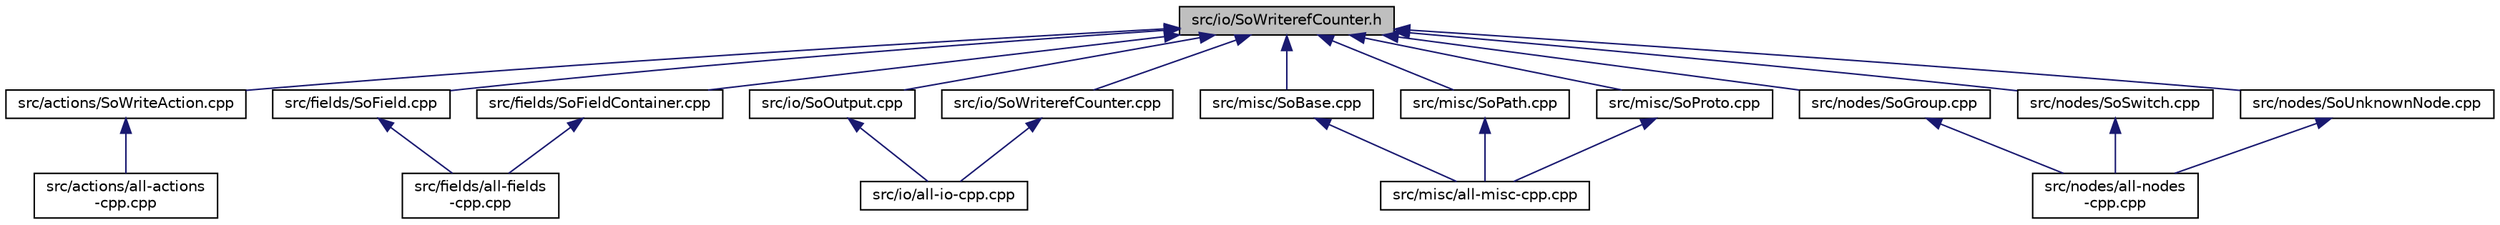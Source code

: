 digraph "src/io/SoWriterefCounter.h"
{
 // LATEX_PDF_SIZE
  edge [fontname="Helvetica",fontsize="10",labelfontname="Helvetica",labelfontsize="10"];
  node [fontname="Helvetica",fontsize="10",shape=record];
  Node1 [label="src/io/SoWriterefCounter.h",height=0.2,width=0.4,color="black", fillcolor="grey75", style="filled", fontcolor="black",tooltip=" "];
  Node1 -> Node2 [dir="back",color="midnightblue",fontsize="10",style="solid",fontname="Helvetica"];
  Node2 [label="src/actions/SoWriteAction.cpp",height=0.2,width=0.4,color="black", fillcolor="white", style="filled",URL="$SoWriteAction_8cpp.html",tooltip=" "];
  Node2 -> Node3 [dir="back",color="midnightblue",fontsize="10",style="solid",fontname="Helvetica"];
  Node3 [label="src/actions/all-actions\l-cpp.cpp",height=0.2,width=0.4,color="black", fillcolor="white", style="filled",URL="$all-actions-cpp_8cpp.html",tooltip=" "];
  Node1 -> Node4 [dir="back",color="midnightblue",fontsize="10",style="solid",fontname="Helvetica"];
  Node4 [label="src/fields/SoField.cpp",height=0.2,width=0.4,color="black", fillcolor="white", style="filled",URL="$SoField_8cpp.html",tooltip=" "];
  Node4 -> Node5 [dir="back",color="midnightblue",fontsize="10",style="solid",fontname="Helvetica"];
  Node5 [label="src/fields/all-fields\l-cpp.cpp",height=0.2,width=0.4,color="black", fillcolor="white", style="filled",URL="$all-fields-cpp_8cpp.html",tooltip=" "];
  Node1 -> Node6 [dir="back",color="midnightblue",fontsize="10",style="solid",fontname="Helvetica"];
  Node6 [label="src/fields/SoFieldContainer.cpp",height=0.2,width=0.4,color="black", fillcolor="white", style="filled",URL="$SoFieldContainer_8cpp.html",tooltip=" "];
  Node6 -> Node5 [dir="back",color="midnightblue",fontsize="10",style="solid",fontname="Helvetica"];
  Node1 -> Node7 [dir="back",color="midnightblue",fontsize="10",style="solid",fontname="Helvetica"];
  Node7 [label="src/io/SoOutput.cpp",height=0.2,width=0.4,color="black", fillcolor="white", style="filled",URL="$SoOutput_8cpp.html",tooltip=" "];
  Node7 -> Node8 [dir="back",color="midnightblue",fontsize="10",style="solid",fontname="Helvetica"];
  Node8 [label="src/io/all-io-cpp.cpp",height=0.2,width=0.4,color="black", fillcolor="white", style="filled",URL="$all-io-cpp_8cpp.html",tooltip=" "];
  Node1 -> Node9 [dir="back",color="midnightblue",fontsize="10",style="solid",fontname="Helvetica"];
  Node9 [label="src/io/SoWriterefCounter.cpp",height=0.2,width=0.4,color="black", fillcolor="white", style="filled",URL="$SoWriterefCounter_8cpp.html",tooltip=" "];
  Node9 -> Node8 [dir="back",color="midnightblue",fontsize="10",style="solid",fontname="Helvetica"];
  Node1 -> Node10 [dir="back",color="midnightblue",fontsize="10",style="solid",fontname="Helvetica"];
  Node10 [label="src/misc/SoBase.cpp",height=0.2,width=0.4,color="black", fillcolor="white", style="filled",URL="$SoBase_8cpp.html",tooltip=" "];
  Node10 -> Node11 [dir="back",color="midnightblue",fontsize="10",style="solid",fontname="Helvetica"];
  Node11 [label="src/misc/all-misc-cpp.cpp",height=0.2,width=0.4,color="black", fillcolor="white", style="filled",URL="$all-misc-cpp_8cpp.html",tooltip=" "];
  Node1 -> Node12 [dir="back",color="midnightblue",fontsize="10",style="solid",fontname="Helvetica"];
  Node12 [label="src/misc/SoPath.cpp",height=0.2,width=0.4,color="black", fillcolor="white", style="filled",URL="$SoPath_8cpp.html",tooltip=" "];
  Node12 -> Node11 [dir="back",color="midnightblue",fontsize="10",style="solid",fontname="Helvetica"];
  Node1 -> Node13 [dir="back",color="midnightblue",fontsize="10",style="solid",fontname="Helvetica"];
  Node13 [label="src/misc/SoProto.cpp",height=0.2,width=0.4,color="black", fillcolor="white", style="filled",URL="$SoProto_8cpp.html",tooltip=" "];
  Node13 -> Node11 [dir="back",color="midnightblue",fontsize="10",style="solid",fontname="Helvetica"];
  Node1 -> Node14 [dir="back",color="midnightblue",fontsize="10",style="solid",fontname="Helvetica"];
  Node14 [label="src/nodes/SoGroup.cpp",height=0.2,width=0.4,color="black", fillcolor="white", style="filled",URL="$SoGroup_8cpp.html",tooltip=" "];
  Node14 -> Node15 [dir="back",color="midnightblue",fontsize="10",style="solid",fontname="Helvetica"];
  Node15 [label="src/nodes/all-nodes\l-cpp.cpp",height=0.2,width=0.4,color="black", fillcolor="white", style="filled",URL="$all-nodes-cpp_8cpp.html",tooltip=" "];
  Node1 -> Node16 [dir="back",color="midnightblue",fontsize="10",style="solid",fontname="Helvetica"];
  Node16 [label="src/nodes/SoSwitch.cpp",height=0.2,width=0.4,color="black", fillcolor="white", style="filled",URL="$SoSwitch_8cpp.html",tooltip=" "];
  Node16 -> Node15 [dir="back",color="midnightblue",fontsize="10",style="solid",fontname="Helvetica"];
  Node1 -> Node17 [dir="back",color="midnightblue",fontsize="10",style="solid",fontname="Helvetica"];
  Node17 [label="src/nodes/SoUnknownNode.cpp",height=0.2,width=0.4,color="black", fillcolor="white", style="filled",URL="$SoUnknownNode_8cpp.html",tooltip=" "];
  Node17 -> Node15 [dir="back",color="midnightblue",fontsize="10",style="solid",fontname="Helvetica"];
}
